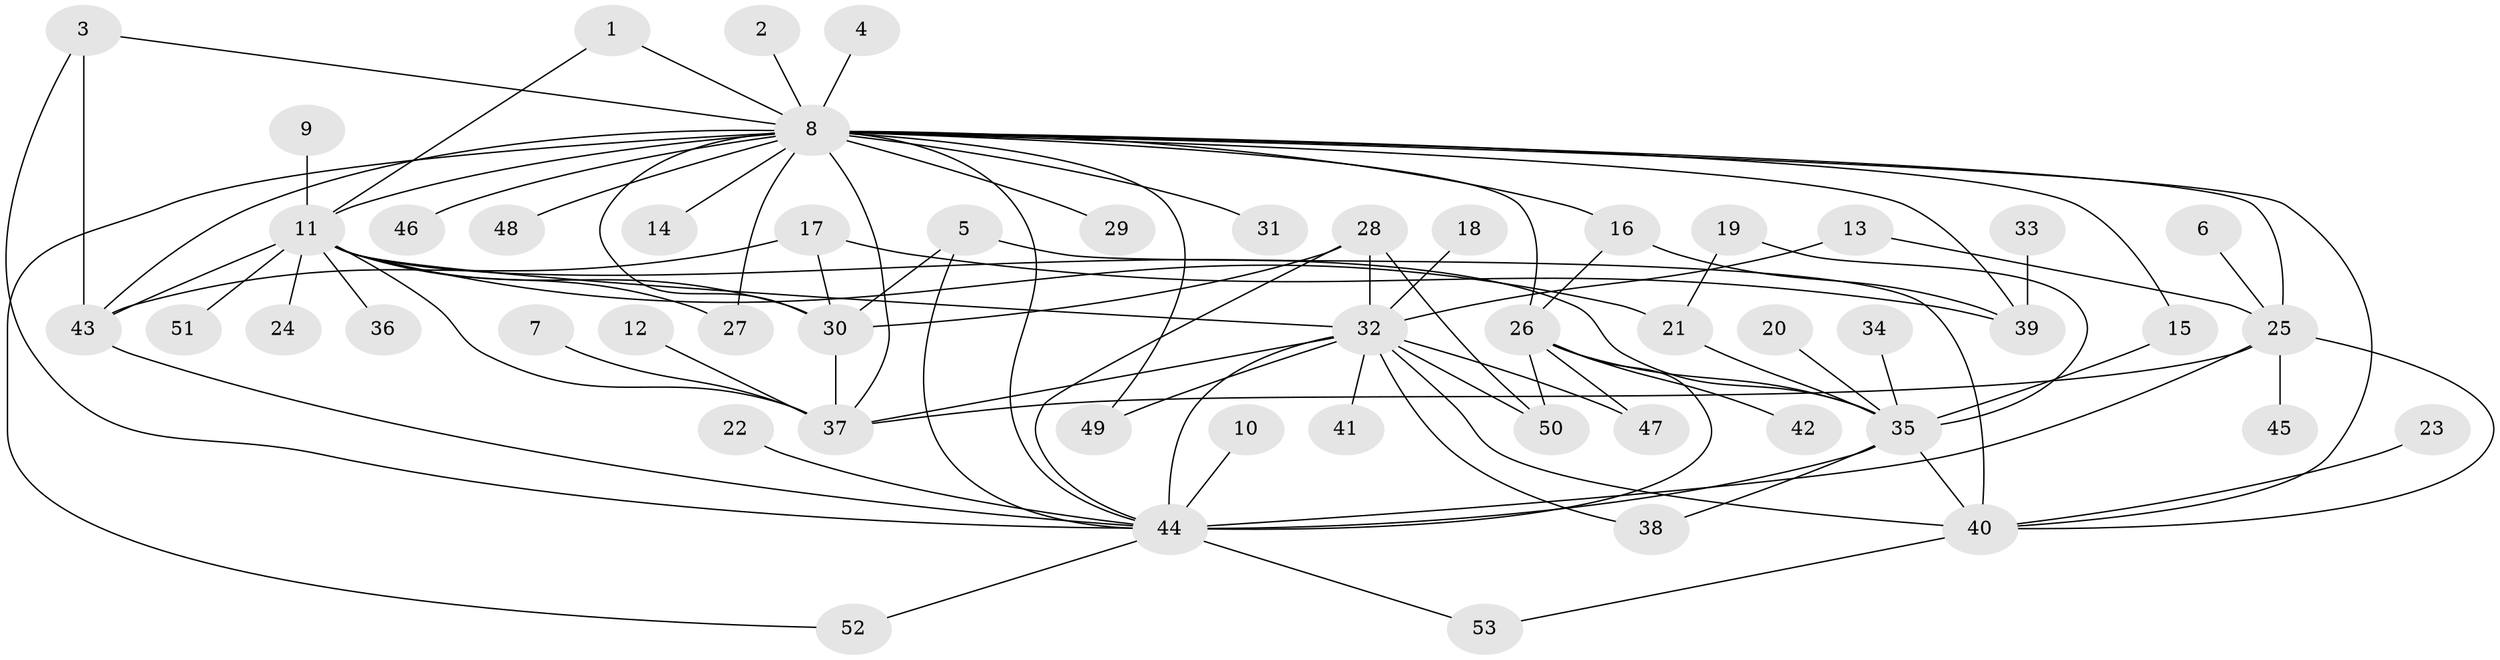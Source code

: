 // original degree distribution, {27: 0.009615384615384616, 2: 0.27884615384615385, 9: 0.019230769230769232, 8: 0.019230769230769232, 3: 0.10576923076923077, 15: 0.019230769230769232, 1: 0.4230769230769231, 5: 0.038461538461538464, 4: 0.057692307692307696, 6: 0.009615384615384616, 11: 0.019230769230769232}
// Generated by graph-tools (version 1.1) at 2025/49/03/09/25 03:49:52]
// undirected, 53 vertices, 90 edges
graph export_dot {
graph [start="1"]
  node [color=gray90,style=filled];
  1;
  2;
  3;
  4;
  5;
  6;
  7;
  8;
  9;
  10;
  11;
  12;
  13;
  14;
  15;
  16;
  17;
  18;
  19;
  20;
  21;
  22;
  23;
  24;
  25;
  26;
  27;
  28;
  29;
  30;
  31;
  32;
  33;
  34;
  35;
  36;
  37;
  38;
  39;
  40;
  41;
  42;
  43;
  44;
  45;
  46;
  47;
  48;
  49;
  50;
  51;
  52;
  53;
  1 -- 8 [weight=1.0];
  1 -- 11 [weight=1.0];
  2 -- 8 [weight=1.0];
  3 -- 8 [weight=1.0];
  3 -- 43 [weight=1.0];
  3 -- 44 [weight=1.0];
  4 -- 8 [weight=1.0];
  5 -- 30 [weight=1.0];
  5 -- 40 [weight=1.0];
  5 -- 44 [weight=1.0];
  6 -- 25 [weight=1.0];
  7 -- 37 [weight=1.0];
  8 -- 11 [weight=1.0];
  8 -- 14 [weight=1.0];
  8 -- 15 [weight=1.0];
  8 -- 16 [weight=1.0];
  8 -- 25 [weight=1.0];
  8 -- 26 [weight=1.0];
  8 -- 27 [weight=1.0];
  8 -- 29 [weight=1.0];
  8 -- 30 [weight=1.0];
  8 -- 31 [weight=1.0];
  8 -- 37 [weight=1.0];
  8 -- 39 [weight=1.0];
  8 -- 40 [weight=1.0];
  8 -- 43 [weight=1.0];
  8 -- 44 [weight=1.0];
  8 -- 46 [weight=2.0];
  8 -- 48 [weight=1.0];
  8 -- 49 [weight=1.0];
  8 -- 52 [weight=1.0];
  9 -- 11 [weight=1.0];
  10 -- 44 [weight=1.0];
  11 -- 21 [weight=1.0];
  11 -- 24 [weight=1.0];
  11 -- 27 [weight=1.0];
  11 -- 30 [weight=1.0];
  11 -- 32 [weight=1.0];
  11 -- 35 [weight=1.0];
  11 -- 36 [weight=1.0];
  11 -- 37 [weight=1.0];
  11 -- 43 [weight=1.0];
  11 -- 51 [weight=1.0];
  12 -- 37 [weight=1.0];
  13 -- 25 [weight=1.0];
  13 -- 32 [weight=1.0];
  15 -- 35 [weight=1.0];
  16 -- 26 [weight=1.0];
  16 -- 39 [weight=1.0];
  17 -- 30 [weight=1.0];
  17 -- 39 [weight=1.0];
  17 -- 43 [weight=1.0];
  18 -- 32 [weight=1.0];
  19 -- 21 [weight=1.0];
  19 -- 35 [weight=1.0];
  20 -- 35 [weight=1.0];
  21 -- 35 [weight=2.0];
  22 -- 44 [weight=1.0];
  23 -- 40 [weight=1.0];
  25 -- 37 [weight=1.0];
  25 -- 40 [weight=1.0];
  25 -- 44 [weight=1.0];
  25 -- 45 [weight=1.0];
  26 -- 35 [weight=1.0];
  26 -- 42 [weight=1.0];
  26 -- 44 [weight=1.0];
  26 -- 47 [weight=1.0];
  26 -- 50 [weight=1.0];
  28 -- 30 [weight=1.0];
  28 -- 32 [weight=1.0];
  28 -- 44 [weight=1.0];
  28 -- 50 [weight=1.0];
  30 -- 37 [weight=1.0];
  32 -- 37 [weight=1.0];
  32 -- 38 [weight=1.0];
  32 -- 40 [weight=1.0];
  32 -- 41 [weight=1.0];
  32 -- 44 [weight=1.0];
  32 -- 47 [weight=1.0];
  32 -- 49 [weight=1.0];
  32 -- 50 [weight=1.0];
  33 -- 39 [weight=1.0];
  34 -- 35 [weight=1.0];
  35 -- 38 [weight=1.0];
  35 -- 40 [weight=1.0];
  35 -- 44 [weight=3.0];
  40 -- 53 [weight=1.0];
  43 -- 44 [weight=1.0];
  44 -- 52 [weight=1.0];
  44 -- 53 [weight=1.0];
}
